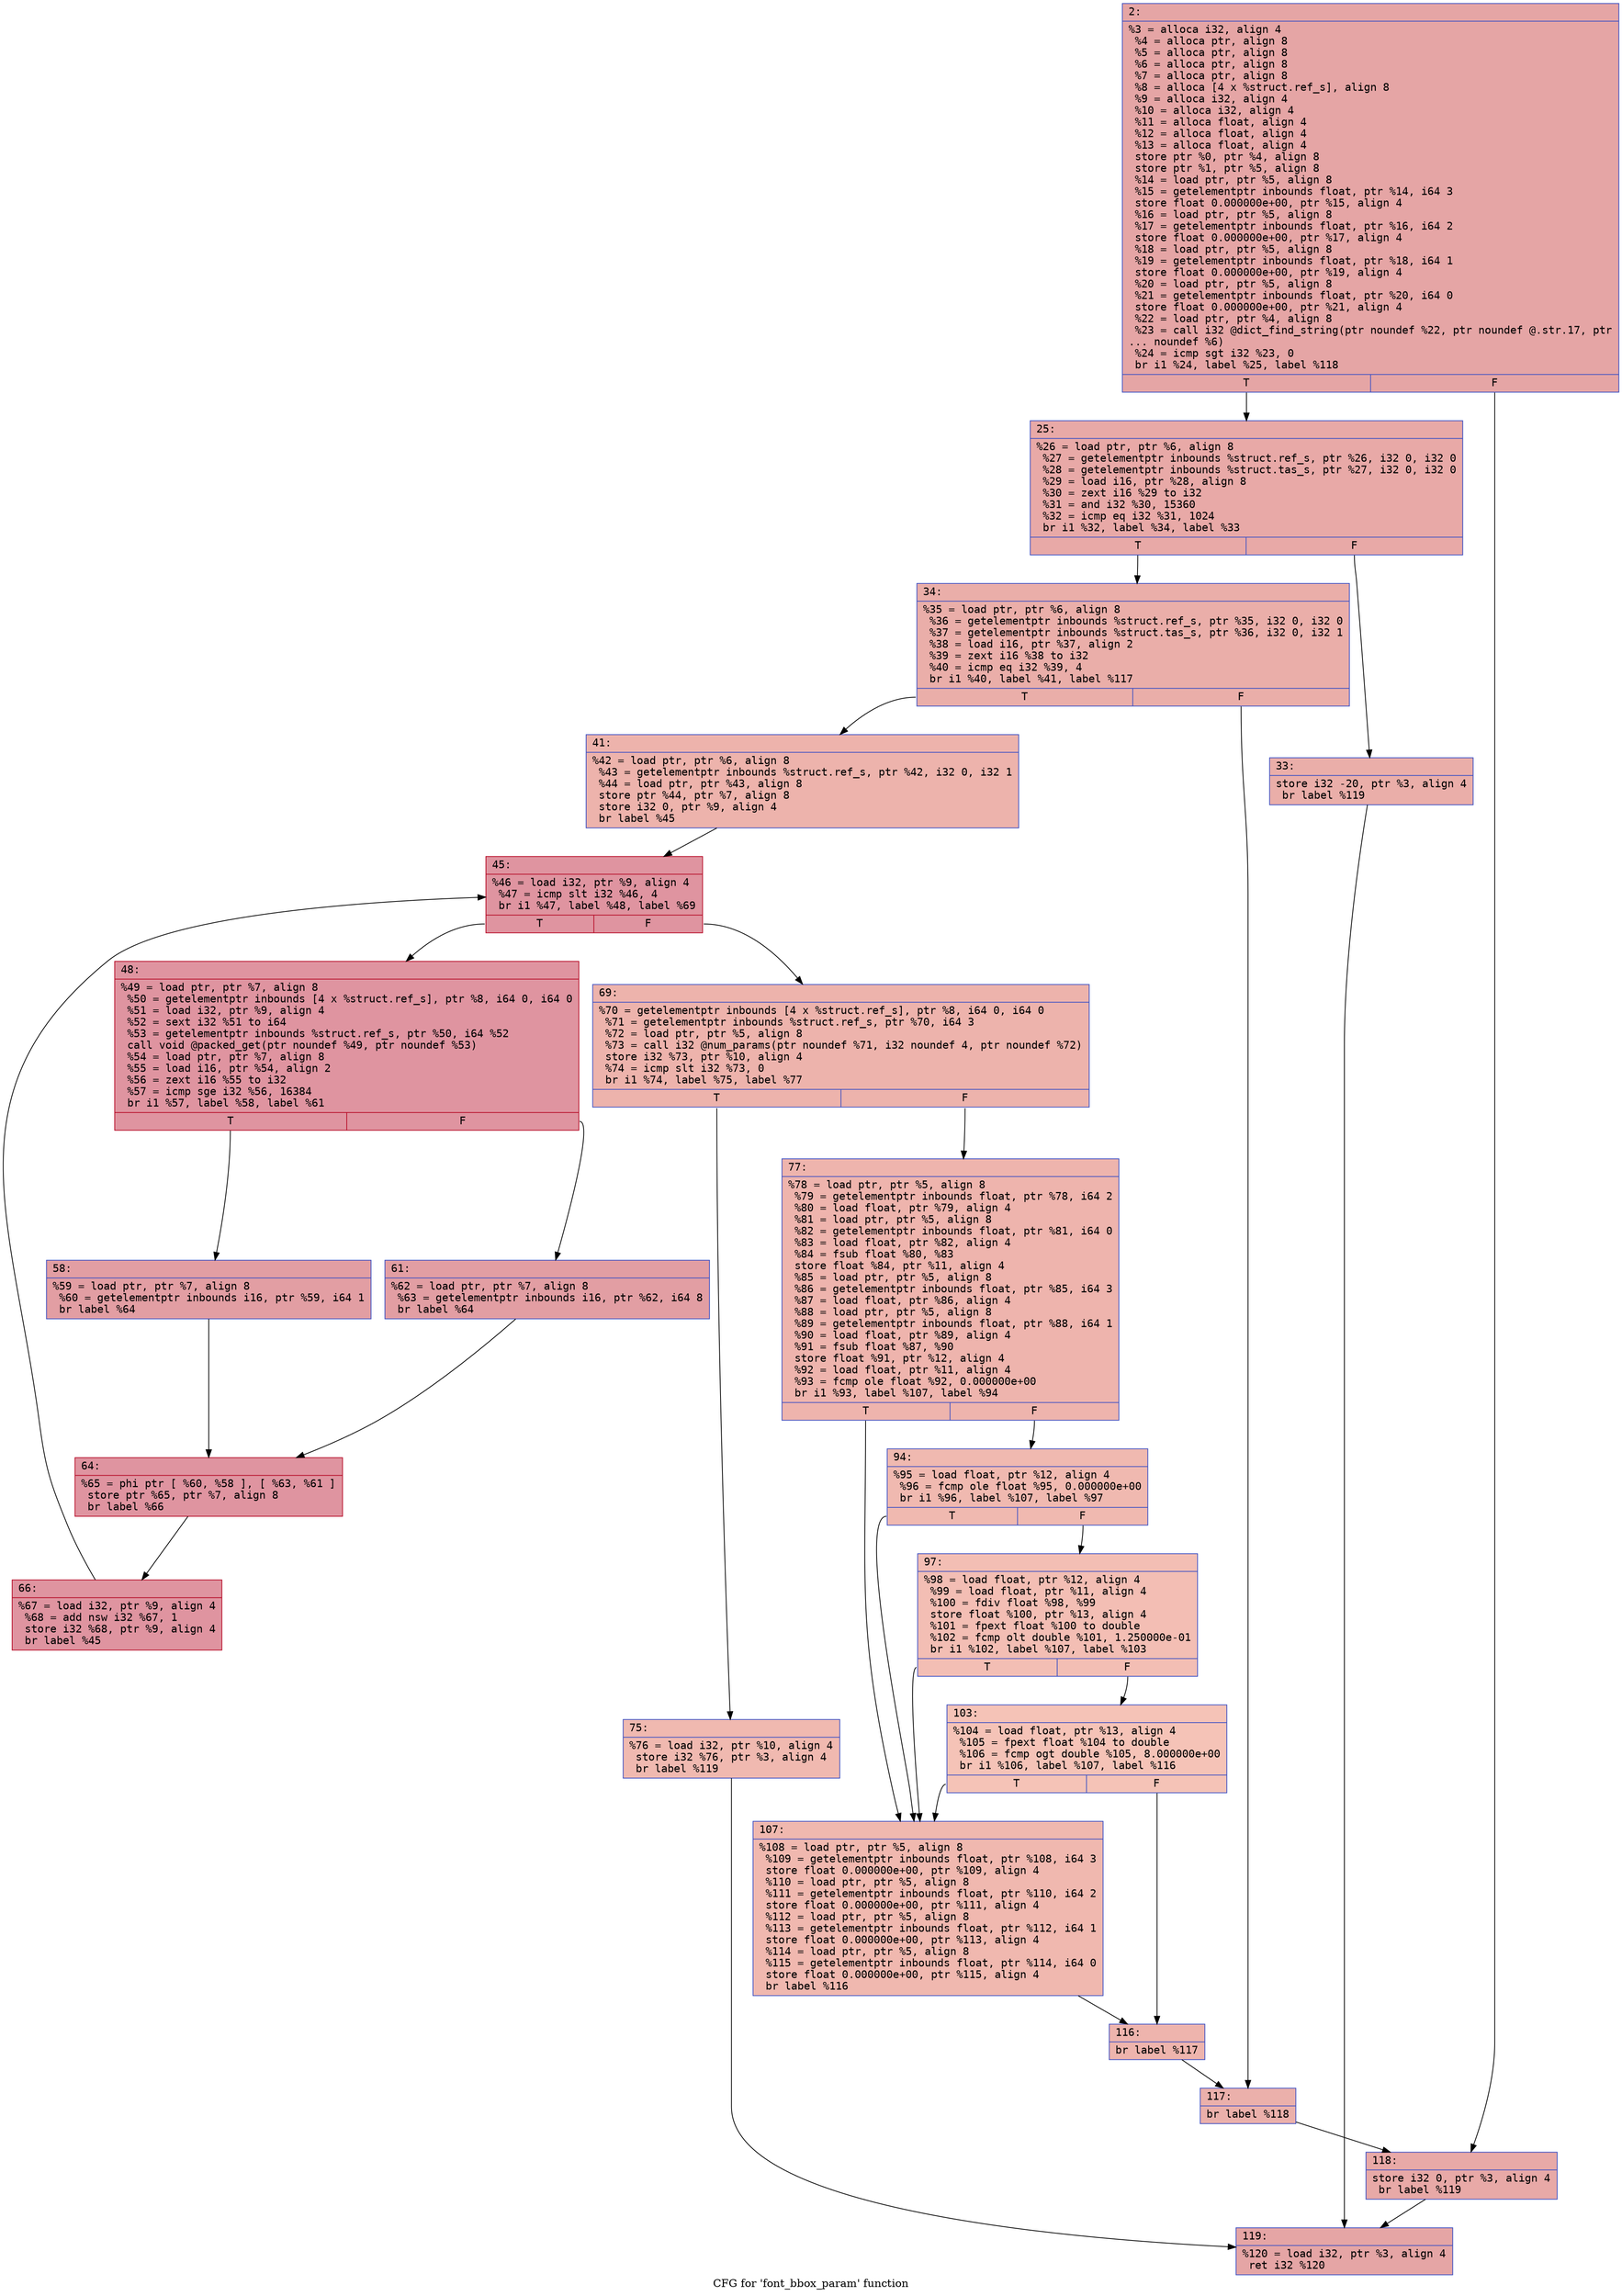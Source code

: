 digraph "CFG for 'font_bbox_param' function" {
	label="CFG for 'font_bbox_param' function";

	Node0x600003fb70c0 [shape=record,color="#3d50c3ff", style=filled, fillcolor="#c5333470" fontname="Courier",label="{2:\l|  %3 = alloca i32, align 4\l  %4 = alloca ptr, align 8\l  %5 = alloca ptr, align 8\l  %6 = alloca ptr, align 8\l  %7 = alloca ptr, align 8\l  %8 = alloca [4 x %struct.ref_s], align 8\l  %9 = alloca i32, align 4\l  %10 = alloca i32, align 4\l  %11 = alloca float, align 4\l  %12 = alloca float, align 4\l  %13 = alloca float, align 4\l  store ptr %0, ptr %4, align 8\l  store ptr %1, ptr %5, align 8\l  %14 = load ptr, ptr %5, align 8\l  %15 = getelementptr inbounds float, ptr %14, i64 3\l  store float 0.000000e+00, ptr %15, align 4\l  %16 = load ptr, ptr %5, align 8\l  %17 = getelementptr inbounds float, ptr %16, i64 2\l  store float 0.000000e+00, ptr %17, align 4\l  %18 = load ptr, ptr %5, align 8\l  %19 = getelementptr inbounds float, ptr %18, i64 1\l  store float 0.000000e+00, ptr %19, align 4\l  %20 = load ptr, ptr %5, align 8\l  %21 = getelementptr inbounds float, ptr %20, i64 0\l  store float 0.000000e+00, ptr %21, align 4\l  %22 = load ptr, ptr %4, align 8\l  %23 = call i32 @dict_find_string(ptr noundef %22, ptr noundef @.str.17, ptr\l... noundef %6)\l  %24 = icmp sgt i32 %23, 0\l  br i1 %24, label %25, label %118\l|{<s0>T|<s1>F}}"];
	Node0x600003fb70c0:s0 -> Node0x600003fb7110[tooltip="2 -> 25\nProbability 62.50%" ];
	Node0x600003fb70c0:s1 -> Node0x600003fb7700[tooltip="2 -> 118\nProbability 37.50%" ];
	Node0x600003fb7110 [shape=record,color="#3d50c3ff", style=filled, fillcolor="#ca3b3770" fontname="Courier",label="{25:\l|  %26 = load ptr, ptr %6, align 8\l  %27 = getelementptr inbounds %struct.ref_s, ptr %26, i32 0, i32 0\l  %28 = getelementptr inbounds %struct.tas_s, ptr %27, i32 0, i32 0\l  %29 = load i16, ptr %28, align 8\l  %30 = zext i16 %29 to i32\l  %31 = and i32 %30, 15360\l  %32 = icmp eq i32 %31, 1024\l  br i1 %32, label %34, label %33\l|{<s0>T|<s1>F}}"];
	Node0x600003fb7110:s0 -> Node0x600003fb71b0[tooltip="25 -> 34\nProbability 50.00%" ];
	Node0x600003fb7110:s1 -> Node0x600003fb7160[tooltip="25 -> 33\nProbability 50.00%" ];
	Node0x600003fb7160 [shape=record,color="#3d50c3ff", style=filled, fillcolor="#d0473d70" fontname="Courier",label="{33:\l|  store i32 -20, ptr %3, align 4\l  br label %119\l}"];
	Node0x600003fb7160 -> Node0x600003fb7750[tooltip="33 -> 119\nProbability 100.00%" ];
	Node0x600003fb71b0 [shape=record,color="#3d50c3ff", style=filled, fillcolor="#d0473d70" fontname="Courier",label="{34:\l|  %35 = load ptr, ptr %6, align 8\l  %36 = getelementptr inbounds %struct.ref_s, ptr %35, i32 0, i32 0\l  %37 = getelementptr inbounds %struct.tas_s, ptr %36, i32 0, i32 1\l  %38 = load i16, ptr %37, align 2\l  %39 = zext i16 %38 to i32\l  %40 = icmp eq i32 %39, 4\l  br i1 %40, label %41, label %117\l|{<s0>T|<s1>F}}"];
	Node0x600003fb71b0:s0 -> Node0x600003fb7200[tooltip="34 -> 41\nProbability 50.00%" ];
	Node0x600003fb71b0:s1 -> Node0x600003fb76b0[tooltip="34 -> 117\nProbability 50.00%" ];
	Node0x600003fb7200 [shape=record,color="#3d50c3ff", style=filled, fillcolor="#d6524470" fontname="Courier",label="{41:\l|  %42 = load ptr, ptr %6, align 8\l  %43 = getelementptr inbounds %struct.ref_s, ptr %42, i32 0, i32 1\l  %44 = load ptr, ptr %43, align 8\l  store ptr %44, ptr %7, align 8\l  store i32 0, ptr %9, align 4\l  br label %45\l}"];
	Node0x600003fb7200 -> Node0x600003fb7250[tooltip="41 -> 45\nProbability 100.00%" ];
	Node0x600003fb7250 [shape=record,color="#b70d28ff", style=filled, fillcolor="#b70d2870" fontname="Courier",label="{45:\l|  %46 = load i32, ptr %9, align 4\l  %47 = icmp slt i32 %46, 4\l  br i1 %47, label %48, label %69\l|{<s0>T|<s1>F}}"];
	Node0x600003fb7250:s0 -> Node0x600003fb72a0[tooltip="45 -> 48\nProbability 96.88%" ];
	Node0x600003fb7250:s1 -> Node0x600003fb7430[tooltip="45 -> 69\nProbability 3.12%" ];
	Node0x600003fb72a0 [shape=record,color="#b70d28ff", style=filled, fillcolor="#b70d2870" fontname="Courier",label="{48:\l|  %49 = load ptr, ptr %7, align 8\l  %50 = getelementptr inbounds [4 x %struct.ref_s], ptr %8, i64 0, i64 0\l  %51 = load i32, ptr %9, align 4\l  %52 = sext i32 %51 to i64\l  %53 = getelementptr inbounds %struct.ref_s, ptr %50, i64 %52\l  call void @packed_get(ptr noundef %49, ptr noundef %53)\l  %54 = load ptr, ptr %7, align 8\l  %55 = load i16, ptr %54, align 2\l  %56 = zext i16 %55 to i32\l  %57 = icmp sge i32 %56, 16384\l  br i1 %57, label %58, label %61\l|{<s0>T|<s1>F}}"];
	Node0x600003fb72a0:s0 -> Node0x600003fb72f0[tooltip="48 -> 58\nProbability 50.00%" ];
	Node0x600003fb72a0:s1 -> Node0x600003fb7340[tooltip="48 -> 61\nProbability 50.00%" ];
	Node0x600003fb72f0 [shape=record,color="#3d50c3ff", style=filled, fillcolor="#be242e70" fontname="Courier",label="{58:\l|  %59 = load ptr, ptr %7, align 8\l  %60 = getelementptr inbounds i16, ptr %59, i64 1\l  br label %64\l}"];
	Node0x600003fb72f0 -> Node0x600003fb7390[tooltip="58 -> 64\nProbability 100.00%" ];
	Node0x600003fb7340 [shape=record,color="#3d50c3ff", style=filled, fillcolor="#be242e70" fontname="Courier",label="{61:\l|  %62 = load ptr, ptr %7, align 8\l  %63 = getelementptr inbounds i16, ptr %62, i64 8\l  br label %64\l}"];
	Node0x600003fb7340 -> Node0x600003fb7390[tooltip="61 -> 64\nProbability 100.00%" ];
	Node0x600003fb7390 [shape=record,color="#b70d28ff", style=filled, fillcolor="#b70d2870" fontname="Courier",label="{64:\l|  %65 = phi ptr [ %60, %58 ], [ %63, %61 ]\l  store ptr %65, ptr %7, align 8\l  br label %66\l}"];
	Node0x600003fb7390 -> Node0x600003fb73e0[tooltip="64 -> 66\nProbability 100.00%" ];
	Node0x600003fb73e0 [shape=record,color="#b70d28ff", style=filled, fillcolor="#b70d2870" fontname="Courier",label="{66:\l|  %67 = load i32, ptr %9, align 4\l  %68 = add nsw i32 %67, 1\l  store i32 %68, ptr %9, align 4\l  br label %45\l}"];
	Node0x600003fb73e0 -> Node0x600003fb7250[tooltip="66 -> 45\nProbability 100.00%" ];
	Node0x600003fb7430 [shape=record,color="#3d50c3ff", style=filled, fillcolor="#d6524470" fontname="Courier",label="{69:\l|  %70 = getelementptr inbounds [4 x %struct.ref_s], ptr %8, i64 0, i64 0\l  %71 = getelementptr inbounds %struct.ref_s, ptr %70, i64 3\l  %72 = load ptr, ptr %5, align 8\l  %73 = call i32 @num_params(ptr noundef %71, i32 noundef 4, ptr noundef %72)\l  store i32 %73, ptr %10, align 4\l  %74 = icmp slt i32 %73, 0\l  br i1 %74, label %75, label %77\l|{<s0>T|<s1>F}}"];
	Node0x600003fb7430:s0 -> Node0x600003fb7480[tooltip="69 -> 75\nProbability 37.50%" ];
	Node0x600003fb7430:s1 -> Node0x600003fb74d0[tooltip="69 -> 77\nProbability 62.50%" ];
	Node0x600003fb7480 [shape=record,color="#3d50c3ff", style=filled, fillcolor="#de614d70" fontname="Courier",label="{75:\l|  %76 = load i32, ptr %10, align 4\l  store i32 %76, ptr %3, align 4\l  br label %119\l}"];
	Node0x600003fb7480 -> Node0x600003fb7750[tooltip="75 -> 119\nProbability 100.00%" ];
	Node0x600003fb74d0 [shape=record,color="#3d50c3ff", style=filled, fillcolor="#d8564670" fontname="Courier",label="{77:\l|  %78 = load ptr, ptr %5, align 8\l  %79 = getelementptr inbounds float, ptr %78, i64 2\l  %80 = load float, ptr %79, align 4\l  %81 = load ptr, ptr %5, align 8\l  %82 = getelementptr inbounds float, ptr %81, i64 0\l  %83 = load float, ptr %82, align 4\l  %84 = fsub float %80, %83\l  store float %84, ptr %11, align 4\l  %85 = load ptr, ptr %5, align 8\l  %86 = getelementptr inbounds float, ptr %85, i64 3\l  %87 = load float, ptr %86, align 4\l  %88 = load ptr, ptr %5, align 8\l  %89 = getelementptr inbounds float, ptr %88, i64 1\l  %90 = load float, ptr %89, align 4\l  %91 = fsub float %87, %90\l  store float %91, ptr %12, align 4\l  %92 = load float, ptr %11, align 4\l  %93 = fcmp ole float %92, 0.000000e+00\l  br i1 %93, label %107, label %94\l|{<s0>T|<s1>F}}"];
	Node0x600003fb74d0:s0 -> Node0x600003fb7610[tooltip="77 -> 107\nProbability 50.00%" ];
	Node0x600003fb74d0:s1 -> Node0x600003fb7520[tooltip="77 -> 94\nProbability 50.00%" ];
	Node0x600003fb7520 [shape=record,color="#3d50c3ff", style=filled, fillcolor="#de614d70" fontname="Courier",label="{94:\l|  %95 = load float, ptr %12, align 4\l  %96 = fcmp ole float %95, 0.000000e+00\l  br i1 %96, label %107, label %97\l|{<s0>T|<s1>F}}"];
	Node0x600003fb7520:s0 -> Node0x600003fb7610[tooltip="94 -> 107\nProbability 50.00%" ];
	Node0x600003fb7520:s1 -> Node0x600003fb7570[tooltip="94 -> 97\nProbability 50.00%" ];
	Node0x600003fb7570 [shape=record,color="#3d50c3ff", style=filled, fillcolor="#e36c5570" fontname="Courier",label="{97:\l|  %98 = load float, ptr %12, align 4\l  %99 = load float, ptr %11, align 4\l  %100 = fdiv float %98, %99\l  store float %100, ptr %13, align 4\l  %101 = fpext float %100 to double\l  %102 = fcmp olt double %101, 1.250000e-01\l  br i1 %102, label %107, label %103\l|{<s0>T|<s1>F}}"];
	Node0x600003fb7570:s0 -> Node0x600003fb7610[tooltip="97 -> 107\nProbability 50.00%" ];
	Node0x600003fb7570:s1 -> Node0x600003fb75c0[tooltip="97 -> 103\nProbability 50.00%" ];
	Node0x600003fb75c0 [shape=record,color="#3d50c3ff", style=filled, fillcolor="#e8765c70" fontname="Courier",label="{103:\l|  %104 = load float, ptr %13, align 4\l  %105 = fpext float %104 to double\l  %106 = fcmp ogt double %105, 8.000000e+00\l  br i1 %106, label %107, label %116\l|{<s0>T|<s1>F}}"];
	Node0x600003fb75c0:s0 -> Node0x600003fb7610[tooltip="103 -> 107\nProbability 50.00%" ];
	Node0x600003fb75c0:s1 -> Node0x600003fb7660[tooltip="103 -> 116\nProbability 50.00%" ];
	Node0x600003fb7610 [shape=record,color="#3d50c3ff", style=filled, fillcolor="#dc5d4a70" fontname="Courier",label="{107:\l|  %108 = load ptr, ptr %5, align 8\l  %109 = getelementptr inbounds float, ptr %108, i64 3\l  store float 0.000000e+00, ptr %109, align 4\l  %110 = load ptr, ptr %5, align 8\l  %111 = getelementptr inbounds float, ptr %110, i64 2\l  store float 0.000000e+00, ptr %111, align 4\l  %112 = load ptr, ptr %5, align 8\l  %113 = getelementptr inbounds float, ptr %112, i64 1\l  store float 0.000000e+00, ptr %113, align 4\l  %114 = load ptr, ptr %5, align 8\l  %115 = getelementptr inbounds float, ptr %114, i64 0\l  store float 0.000000e+00, ptr %115, align 4\l  br label %116\l}"];
	Node0x600003fb7610 -> Node0x600003fb7660[tooltip="107 -> 116\nProbability 100.00%" ];
	Node0x600003fb7660 [shape=record,color="#3d50c3ff", style=filled, fillcolor="#d8564670" fontname="Courier",label="{116:\l|  br label %117\l}"];
	Node0x600003fb7660 -> Node0x600003fb76b0[tooltip="116 -> 117\nProbability 100.00%" ];
	Node0x600003fb76b0 [shape=record,color="#3d50c3ff", style=filled, fillcolor="#d24b4070" fontname="Courier",label="{117:\l|  br label %118\l}"];
	Node0x600003fb76b0 -> Node0x600003fb7700[tooltip="117 -> 118\nProbability 100.00%" ];
	Node0x600003fb7700 [shape=record,color="#3d50c3ff", style=filled, fillcolor="#ca3b3770" fontname="Courier",label="{118:\l|  store i32 0, ptr %3, align 4\l  br label %119\l}"];
	Node0x600003fb7700 -> Node0x600003fb7750[tooltip="118 -> 119\nProbability 100.00%" ];
	Node0x600003fb7750 [shape=record,color="#3d50c3ff", style=filled, fillcolor="#c5333470" fontname="Courier",label="{119:\l|  %120 = load i32, ptr %3, align 4\l  ret i32 %120\l}"];
}
